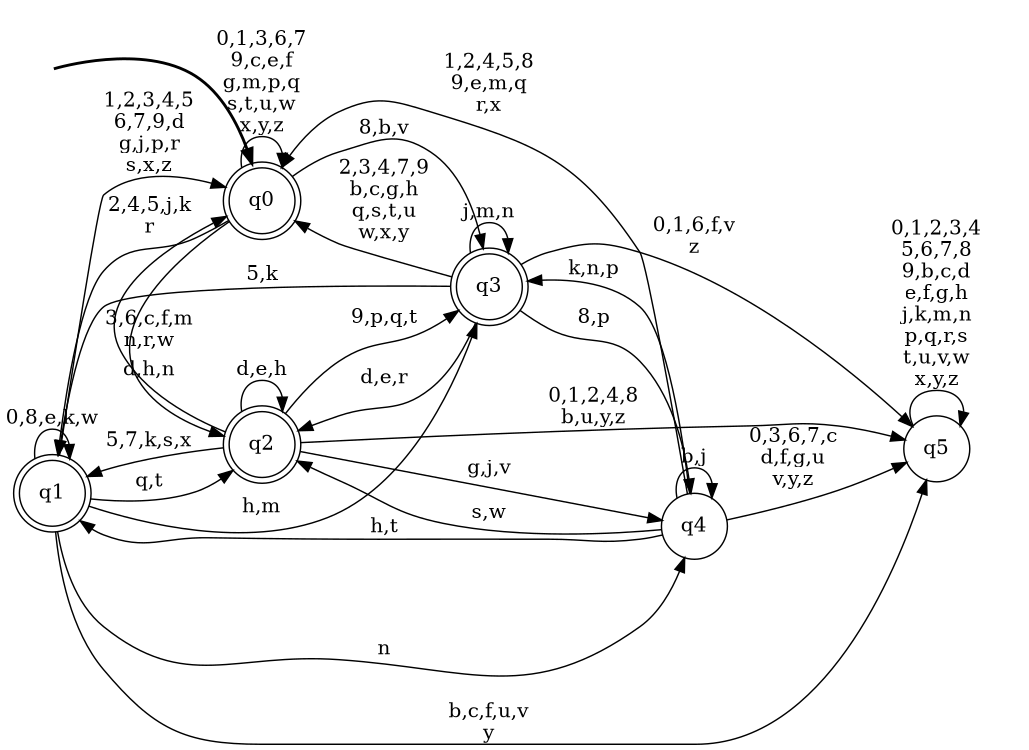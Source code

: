 digraph BlueStar {
__start0 [style = invis, shape = none, label = "", width = 0, height = 0];

rankdir=LR;
size="8,5";

s0 [style="rounded,filled", color="black", fillcolor="white" shape="doublecircle", label="q0"];
s1 [style="rounded,filled", color="black", fillcolor="white" shape="doublecircle", label="q1"];
s2 [style="rounded,filled", color="black", fillcolor="white" shape="doublecircle", label="q2"];
s3 [style="rounded,filled", color="black", fillcolor="white" shape="doublecircle", label="q3"];
s4 [style="filled", color="black", fillcolor="white" shape="circle", label="q4"];
s5 [style="filled", color="black", fillcolor="white" shape="circle", label="q5"];
subgraph cluster_main { 
	graph [pad=".75", ranksep="0.15", nodesep="0.15"];
	 style=invis; 
	__start0 -> s0 [penwidth=2];
}
s0 -> s0 [label="0,1,3,6,7\n9,c,e,f\ng,m,p,q\ns,t,u,w\nx,y,z"];
s0 -> s1 [label="2,4,5,j,k\nr"];
s0 -> s2 [label="d,h,n"];
s0 -> s3 [label="8,b,v"];
s1 -> s0 [label="1,2,3,4,5\n6,7,9,d\ng,j,p,r\ns,x,z"];
s1 -> s1 [label="0,8,e,k,w"];
s1 -> s2 [label="q,t"];
s1 -> s3 [label="h,m"];
s1 -> s4 [label="n"];
s1 -> s5 [label="b,c,f,u,v\ny"];
s2 -> s0 [label="3,6,c,f,m\nn,r,w"];
s2 -> s1 [label="5,7,k,s,x"];
s2 -> s2 [label="d,e,h"];
s2 -> s3 [label="9,p,q,t"];
s2 -> s4 [label="g,j,v"];
s2 -> s5 [label="0,1,2,4,8\nb,u,y,z"];
s3 -> s0 [label="2,3,4,7,9\nb,c,g,h\nq,s,t,u\nw,x,y"];
s3 -> s1 [label="5,k"];
s3 -> s2 [label="d,e,r"];
s3 -> s3 [label="j,m,n"];
s3 -> s4 [label="8,p"];
s3 -> s5 [label="0,1,6,f,v\nz"];
s4 -> s0 [label="1,2,4,5,8\n9,e,m,q\nr,x"];
s4 -> s1 [label="h,t"];
s4 -> s2 [label="s,w"];
s4 -> s3 [label="k,n,p"];
s4 -> s4 [label="b,j"];
s4 -> s5 [label="0,3,6,7,c\nd,f,g,u\nv,y,z"];
s5 -> s5 [label="0,1,2,3,4\n5,6,7,8\n9,b,c,d\ne,f,g,h\nj,k,m,n\np,q,r,s\nt,u,v,w\nx,y,z"];

}